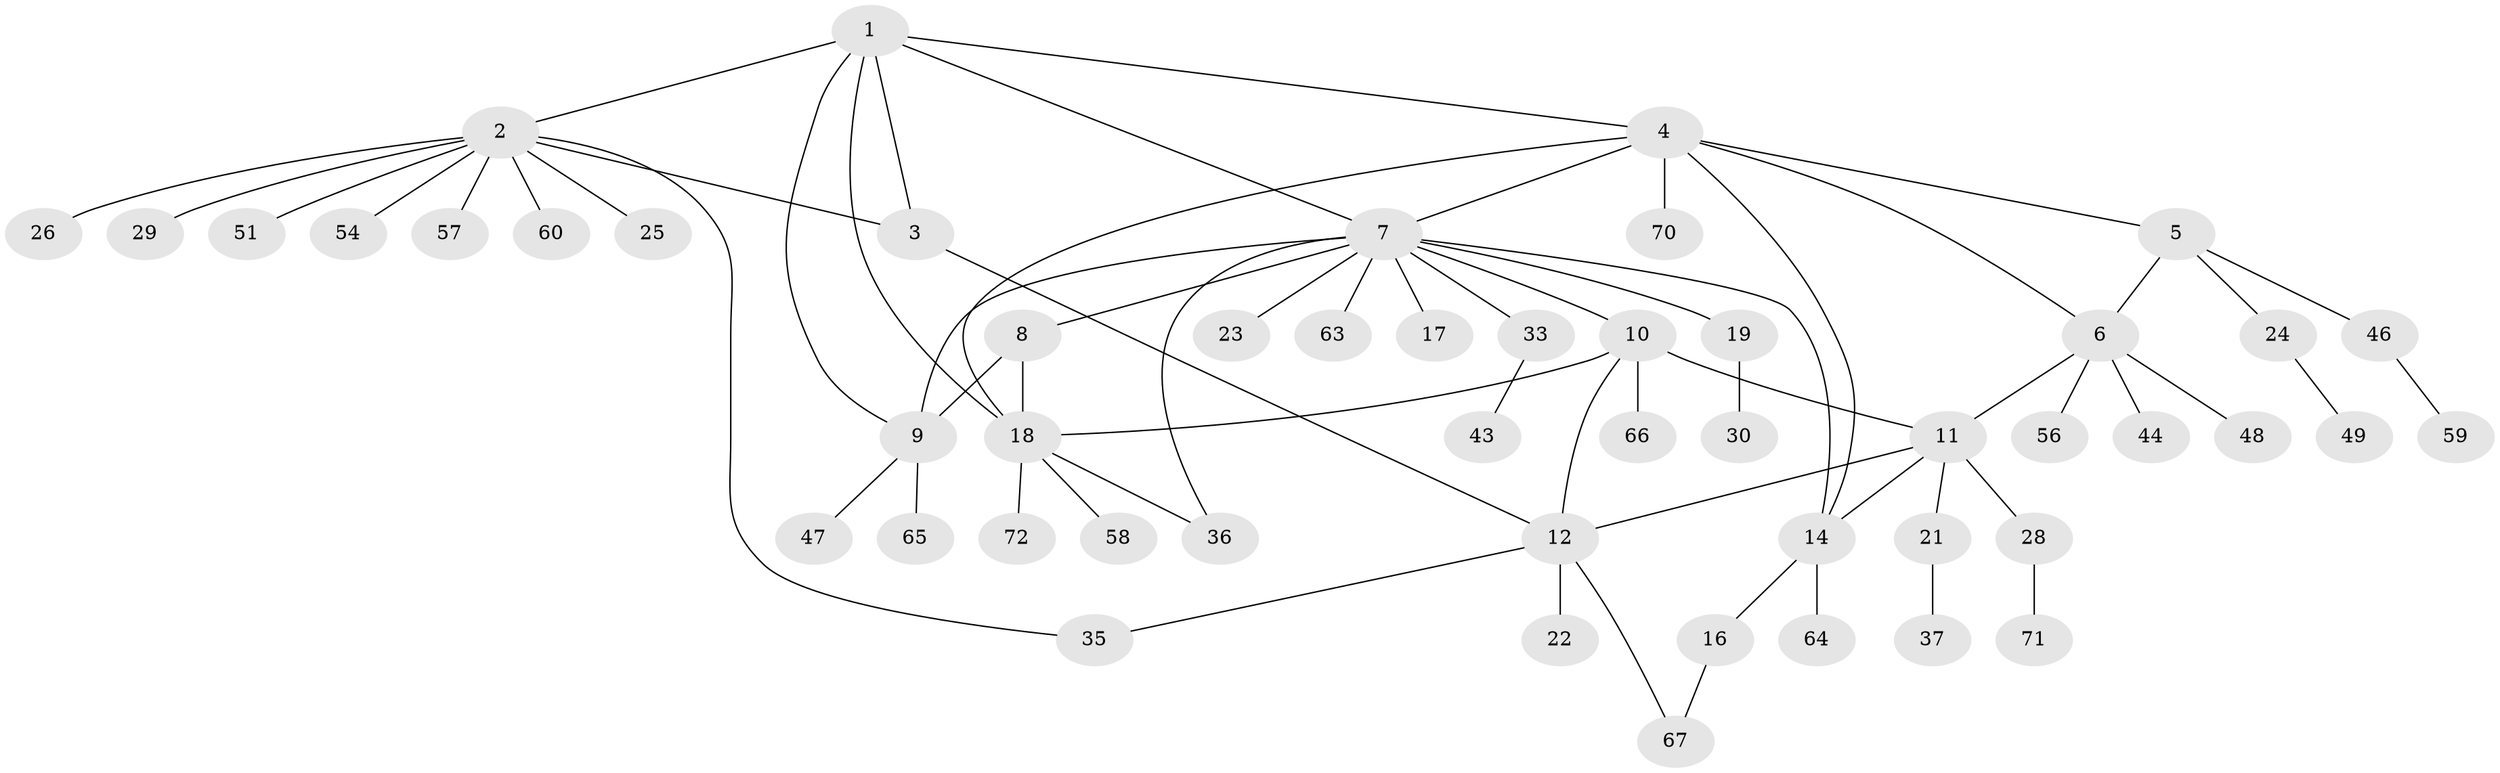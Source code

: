 // original degree distribution, {7: 0.05555555555555555, 10: 0.013888888888888888, 3: 0.09722222222222222, 8: 0.013888888888888888, 5: 0.05555555555555555, 6: 0.027777777777777776, 9: 0.013888888888888888, 2: 0.25, 1: 0.4722222222222222}
// Generated by graph-tools (version 1.1) at 2025/11/02/27/25 16:11:31]
// undirected, 51 vertices, 66 edges
graph export_dot {
graph [start="1"]
  node [color=gray90,style=filled];
  1 [super="+61"];
  2 [super="+42"];
  3;
  4 [super="+45"];
  5 [super="+20"];
  6 [super="+55"];
  7 [super="+13"];
  8;
  9 [super="+34"];
  10 [super="+31"];
  11 [super="+27"];
  12 [super="+69"];
  14 [super="+15"];
  16;
  17;
  18 [super="+39"];
  19;
  21 [super="+32"];
  22 [super="+40"];
  23;
  24 [super="+41"];
  25 [super="+50"];
  26;
  28 [super="+38"];
  29;
  30 [super="+52"];
  33;
  35;
  36;
  37 [super="+53"];
  43 [super="+68"];
  44;
  46 [super="+62"];
  47;
  48;
  49;
  51;
  54;
  56;
  57;
  58;
  59;
  60;
  63;
  64;
  65;
  66;
  67;
  70;
  71;
  72;
  1 -- 2;
  1 -- 3;
  1 -- 4;
  1 -- 9;
  1 -- 7;
  1 -- 18;
  2 -- 3;
  2 -- 25;
  2 -- 26;
  2 -- 29;
  2 -- 35;
  2 -- 51;
  2 -- 54;
  2 -- 60;
  2 -- 57;
  3 -- 12;
  4 -- 5;
  4 -- 6;
  4 -- 7;
  4 -- 14;
  4 -- 18;
  4 -- 70;
  5 -- 6;
  5 -- 24;
  5 -- 46;
  6 -- 11;
  6 -- 44;
  6 -- 48;
  6 -- 56;
  7 -- 8;
  7 -- 9 [weight=2];
  7 -- 10;
  7 -- 17;
  7 -- 19;
  7 -- 33;
  7 -- 36;
  7 -- 14 [weight=2];
  7 -- 23;
  7 -- 63;
  8 -- 9;
  8 -- 18;
  9 -- 65;
  9 -- 47;
  10 -- 11;
  10 -- 12;
  10 -- 66;
  10 -- 18;
  11 -- 12;
  11 -- 14;
  11 -- 21;
  11 -- 28;
  12 -- 22;
  12 -- 67;
  12 -- 35;
  14 -- 16;
  14 -- 64;
  16 -- 67;
  18 -- 36;
  18 -- 58;
  18 -- 72;
  19 -- 30;
  21 -- 37;
  24 -- 49;
  28 -- 71;
  33 -- 43;
  46 -- 59;
}
